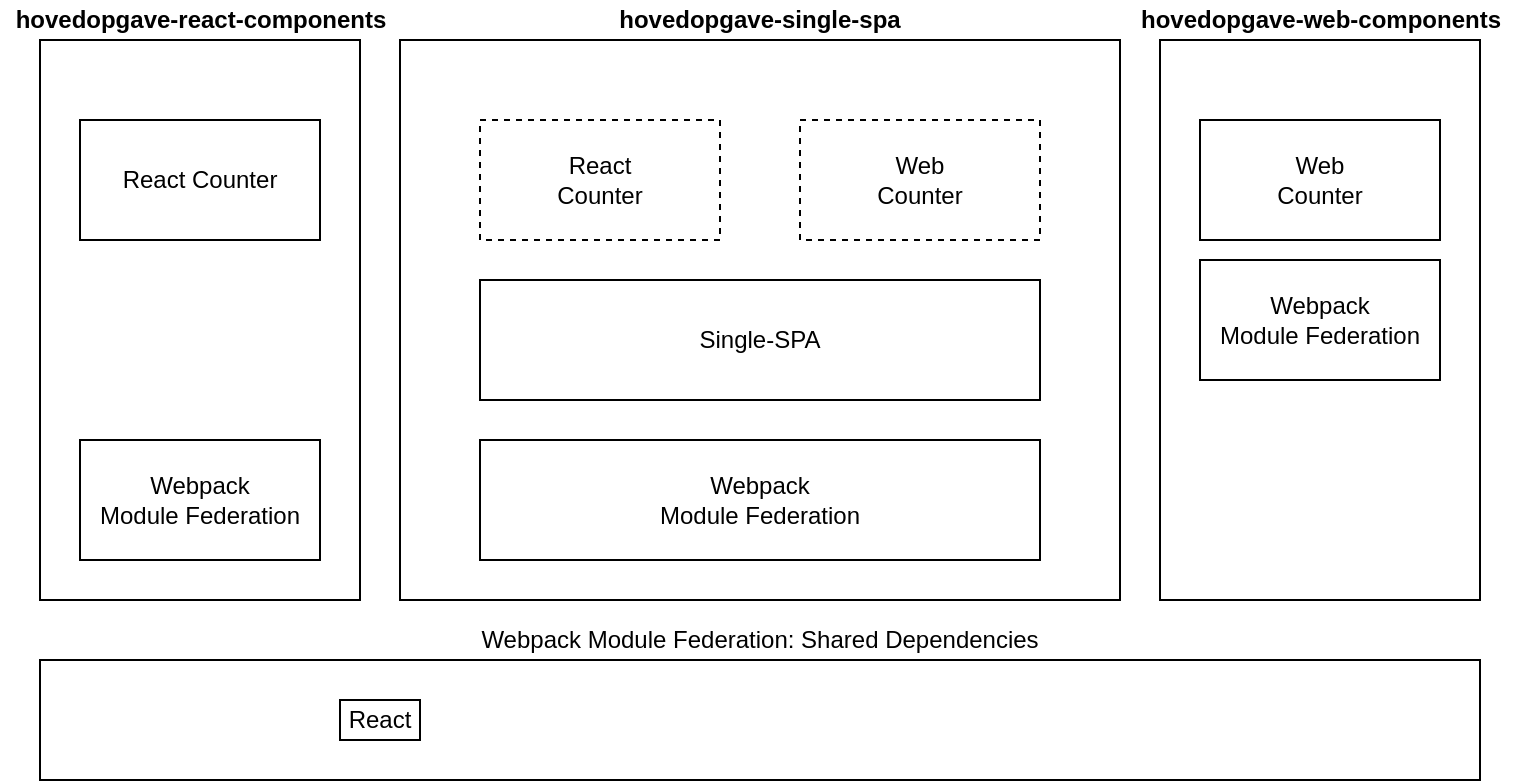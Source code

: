<mxfile version="13.1.14" type="github">
  <diagram id="39HmSSPPJytQBJ3p-pZv" name="Page-1">
    <mxGraphModel dx="756" dy="496" grid="1" gridSize="10" guides="1" tooltips="1" connect="1" arrows="1" fold="1" page="1" pageScale="1" pageWidth="850" pageHeight="1100" math="0" shadow="0">
      <root>
        <mxCell id="0" />
        <mxCell id="1" parent="0" />
        <mxCell id="28w-H09hTlqUuu_r2elM-14" value="" style="rounded=0;whiteSpace=wrap;html=1;strokeColor=#000000;fillColor=none;" parent="1" vertex="1">
          <mxGeometry x="580" y="160" width="160" height="280" as="geometry" />
        </mxCell>
        <mxCell id="28w-H09hTlqUuu_r2elM-12" value="" style="rounded=0;whiteSpace=wrap;html=1;strokeColor=#000000;fillColor=none;" parent="1" vertex="1">
          <mxGeometry x="200" y="160" width="360" height="280" as="geometry" />
        </mxCell>
        <mxCell id="28w-H09hTlqUuu_r2elM-1" value="&lt;div&gt;React &lt;br&gt;&lt;/div&gt;&lt;div&gt;Counter&lt;/div&gt;" style="rounded=0;whiteSpace=wrap;html=1;dashed=1;" parent="1" vertex="1">
          <mxGeometry x="240" y="200" width="120" height="60" as="geometry" />
        </mxCell>
        <mxCell id="28w-H09hTlqUuu_r2elM-2" value="&lt;div&gt;Web &lt;br&gt;&lt;/div&gt;&lt;div&gt;Counter&lt;/div&gt;" style="rounded=0;whiteSpace=wrap;html=1;dashed=1;" parent="1" vertex="1">
          <mxGeometry x="400" y="200" width="120" height="60" as="geometry" />
        </mxCell>
        <mxCell id="28w-H09hTlqUuu_r2elM-8" value="&lt;div&gt;Single-SPA&lt;/div&gt;" style="rounded=0;whiteSpace=wrap;html=1;strokeColor=#000000;" parent="1" vertex="1">
          <mxGeometry x="240" y="280" width="280" height="60" as="geometry" />
        </mxCell>
        <mxCell id="28w-H09hTlqUuu_r2elM-9" value="Webpack &lt;br&gt;Module Federation" style="rounded=0;whiteSpace=wrap;html=1;strokeColor=#000000;" parent="1" vertex="1">
          <mxGeometry x="240" y="360" width="280" height="60" as="geometry" />
        </mxCell>
        <mxCell id="28w-H09hTlqUuu_r2elM-10" value="&lt;div&gt;Web &lt;br&gt;&lt;/div&gt;&lt;div&gt;Counter&lt;/div&gt;" style="rounded=0;whiteSpace=wrap;html=1;" parent="1" vertex="1">
          <mxGeometry x="600" y="200" width="120" height="60" as="geometry" />
        </mxCell>
        <mxCell id="28w-H09hTlqUuu_r2elM-13" value="&lt;b&gt;hovedopgave-single-spa&lt;/b&gt;" style="text;html=1;strokeColor=none;fillColor=none;align=center;verticalAlign=middle;whiteSpace=wrap;rounded=0;" parent="1" vertex="1">
          <mxGeometry x="200" y="140" width="360" height="20" as="geometry" />
        </mxCell>
        <mxCell id="28w-H09hTlqUuu_r2elM-15" value="Webpack &lt;br&gt;Module Federation" style="rounded=0;whiteSpace=wrap;html=1;strokeColor=#000000;" parent="1" vertex="1">
          <mxGeometry x="600" y="270" width="120" height="60" as="geometry" />
        </mxCell>
        <mxCell id="28w-H09hTlqUuu_r2elM-16" value="&lt;div&gt;hovedopgave-web-components&lt;/div&gt;" style="text;html=1;align=center;verticalAlign=middle;resizable=0;points=[];autosize=1;fontStyle=1" parent="1" vertex="1">
          <mxGeometry x="560" y="140" width="200" height="20" as="geometry" />
        </mxCell>
        <mxCell id="28w-H09hTlqUuu_r2elM-17" value="" style="rounded=0;whiteSpace=wrap;html=1;strokeColor=#000000;fillColor=none;" parent="1" vertex="1">
          <mxGeometry x="20" y="160" width="160" height="280" as="geometry" />
        </mxCell>
        <mxCell id="28w-H09hTlqUuu_r2elM-18" value="React Counter" style="rounded=0;whiteSpace=wrap;html=1;" parent="1" vertex="1">
          <mxGeometry x="40" y="200" width="120" height="60" as="geometry" />
        </mxCell>
        <mxCell id="28w-H09hTlqUuu_r2elM-19" value="Webpack &lt;br&gt;Module Federation" style="rounded=0;whiteSpace=wrap;html=1;strokeColor=#000000;" parent="1" vertex="1">
          <mxGeometry x="40" y="360" width="120" height="60" as="geometry" />
        </mxCell>
        <mxCell id="28w-H09hTlqUuu_r2elM-20" value="&lt;div&gt;hovedopgave-react-components&lt;/div&gt;" style="text;html=1;align=center;verticalAlign=middle;resizable=0;points=[];autosize=1;fontStyle=1" parent="1" vertex="1">
          <mxGeometry y="140" width="200" height="20" as="geometry" />
        </mxCell>
        <mxCell id="AXeKaIb-T4G1wdaBcbMU-1" value="" style="rounded=0;whiteSpace=wrap;html=1;strokeColor=#000000;fillColor=none;" vertex="1" parent="1">
          <mxGeometry x="20" y="470" width="720" height="60" as="geometry" />
        </mxCell>
        <mxCell id="AXeKaIb-T4G1wdaBcbMU-4" value="Webpack Module Federation: Shared Dependencies" style="text;html=1;strokeColor=none;fillColor=none;align=center;verticalAlign=middle;whiteSpace=wrap;rounded=0;" vertex="1" parent="1">
          <mxGeometry x="20" y="450" width="720" height="20" as="geometry" />
        </mxCell>
        <mxCell id="AXeKaIb-T4G1wdaBcbMU-6" value="React" style="text;html=1;strokeColor=#000000;fillColor=none;align=center;verticalAlign=middle;whiteSpace=wrap;rounded=0;" vertex="1" parent="1">
          <mxGeometry x="170" y="490" width="40" height="20" as="geometry" />
        </mxCell>
      </root>
    </mxGraphModel>
  </diagram>
</mxfile>
